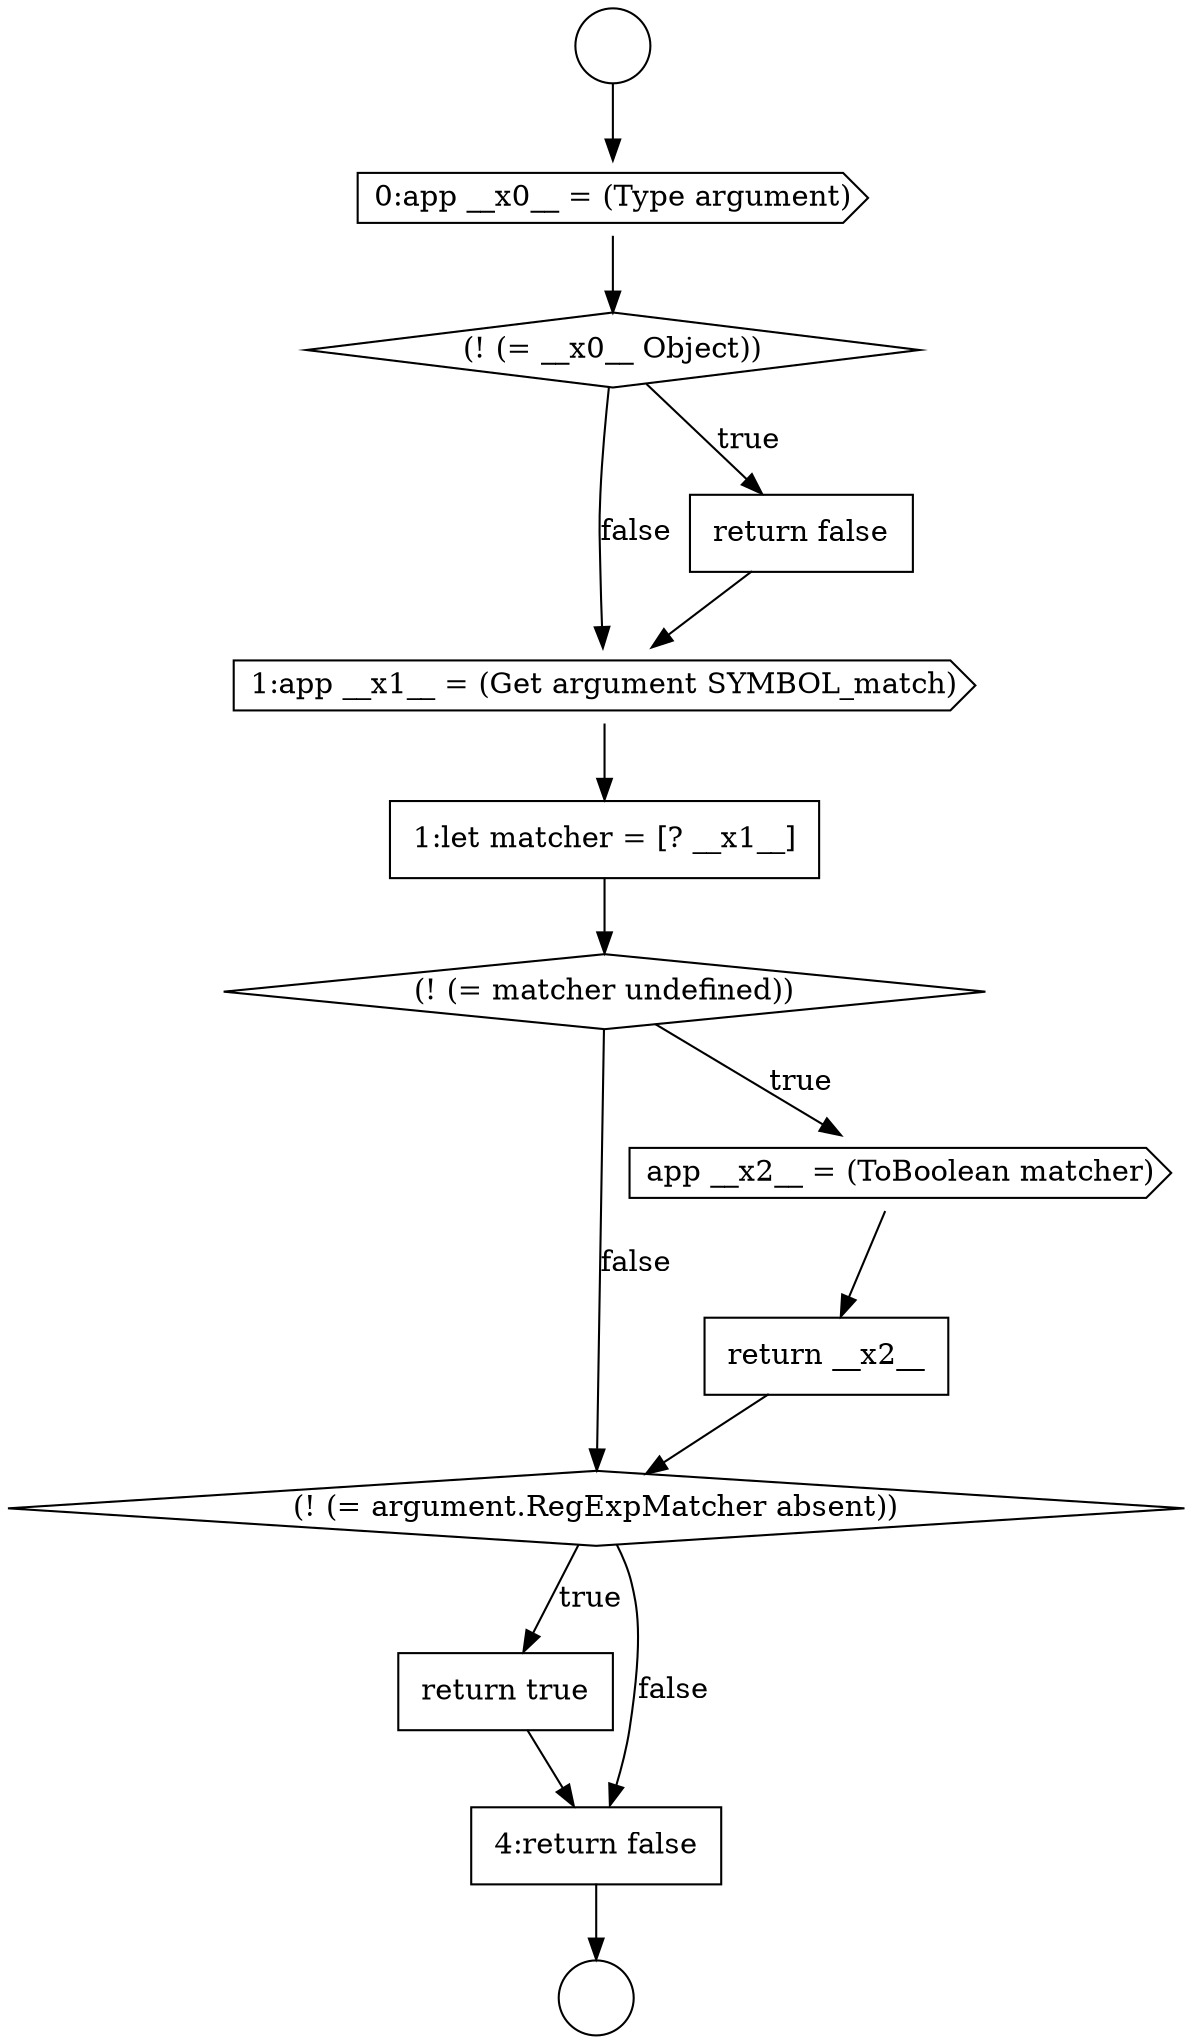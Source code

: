 digraph {
  node550 [shape=none, margin=0, label=<<font color="black">
    <table border="0" cellborder="1" cellspacing="0" cellpadding="10">
      <tr><td align="left">return __x2__</td></tr>
    </table>
  </font>> color="black" fillcolor="white" style=filled]
  node542 [shape=circle label=" " color="black" fillcolor="white" style=filled]
  node546 [shape=cds, label=<<font color="black">1:app __x1__ = (Get argument SYMBOL_match)</font>> color="black" fillcolor="white" style=filled]
  node551 [shape=diamond, label=<<font color="black">(! (= argument.RegExpMatcher absent))</font>> color="black" fillcolor="white" style=filled]
  node547 [shape=none, margin=0, label=<<font color="black">
    <table border="0" cellborder="1" cellspacing="0" cellpadding="10">
      <tr><td align="left">1:let matcher = [? __x1__]</td></tr>
    </table>
  </font>> color="black" fillcolor="white" style=filled]
  node541 [shape=circle label=" " color="black" fillcolor="white" style=filled]
  node545 [shape=none, margin=0, label=<<font color="black">
    <table border="0" cellborder="1" cellspacing="0" cellpadding="10">
      <tr><td align="left">return false</td></tr>
    </table>
  </font>> color="black" fillcolor="white" style=filled]
  node552 [shape=none, margin=0, label=<<font color="black">
    <table border="0" cellborder="1" cellspacing="0" cellpadding="10">
      <tr><td align="left">return true</td></tr>
    </table>
  </font>> color="black" fillcolor="white" style=filled]
  node544 [shape=diamond, label=<<font color="black">(! (= __x0__ Object))</font>> color="black" fillcolor="white" style=filled]
  node549 [shape=cds, label=<<font color="black">app __x2__ = (ToBoolean matcher)</font>> color="black" fillcolor="white" style=filled]
  node543 [shape=cds, label=<<font color="black">0:app __x0__ = (Type argument)</font>> color="black" fillcolor="white" style=filled]
  node548 [shape=diamond, label=<<font color="black">(! (= matcher undefined))</font>> color="black" fillcolor="white" style=filled]
  node553 [shape=none, margin=0, label=<<font color="black">
    <table border="0" cellborder="1" cellspacing="0" cellpadding="10">
      <tr><td align="left">4:return false</td></tr>
    </table>
  </font>> color="black" fillcolor="white" style=filled]
  node545 -> node546 [ color="black"]
  node549 -> node550 [ color="black"]
  node552 -> node553 [ color="black"]
  node547 -> node548 [ color="black"]
  node553 -> node542 [ color="black"]
  node551 -> node552 [label=<<font color="black">true</font>> color="black"]
  node551 -> node553 [label=<<font color="black">false</font>> color="black"]
  node543 -> node544 [ color="black"]
  node544 -> node545 [label=<<font color="black">true</font>> color="black"]
  node544 -> node546 [label=<<font color="black">false</font>> color="black"]
  node550 -> node551 [ color="black"]
  node541 -> node543 [ color="black"]
  node546 -> node547 [ color="black"]
  node548 -> node549 [label=<<font color="black">true</font>> color="black"]
  node548 -> node551 [label=<<font color="black">false</font>> color="black"]
}
